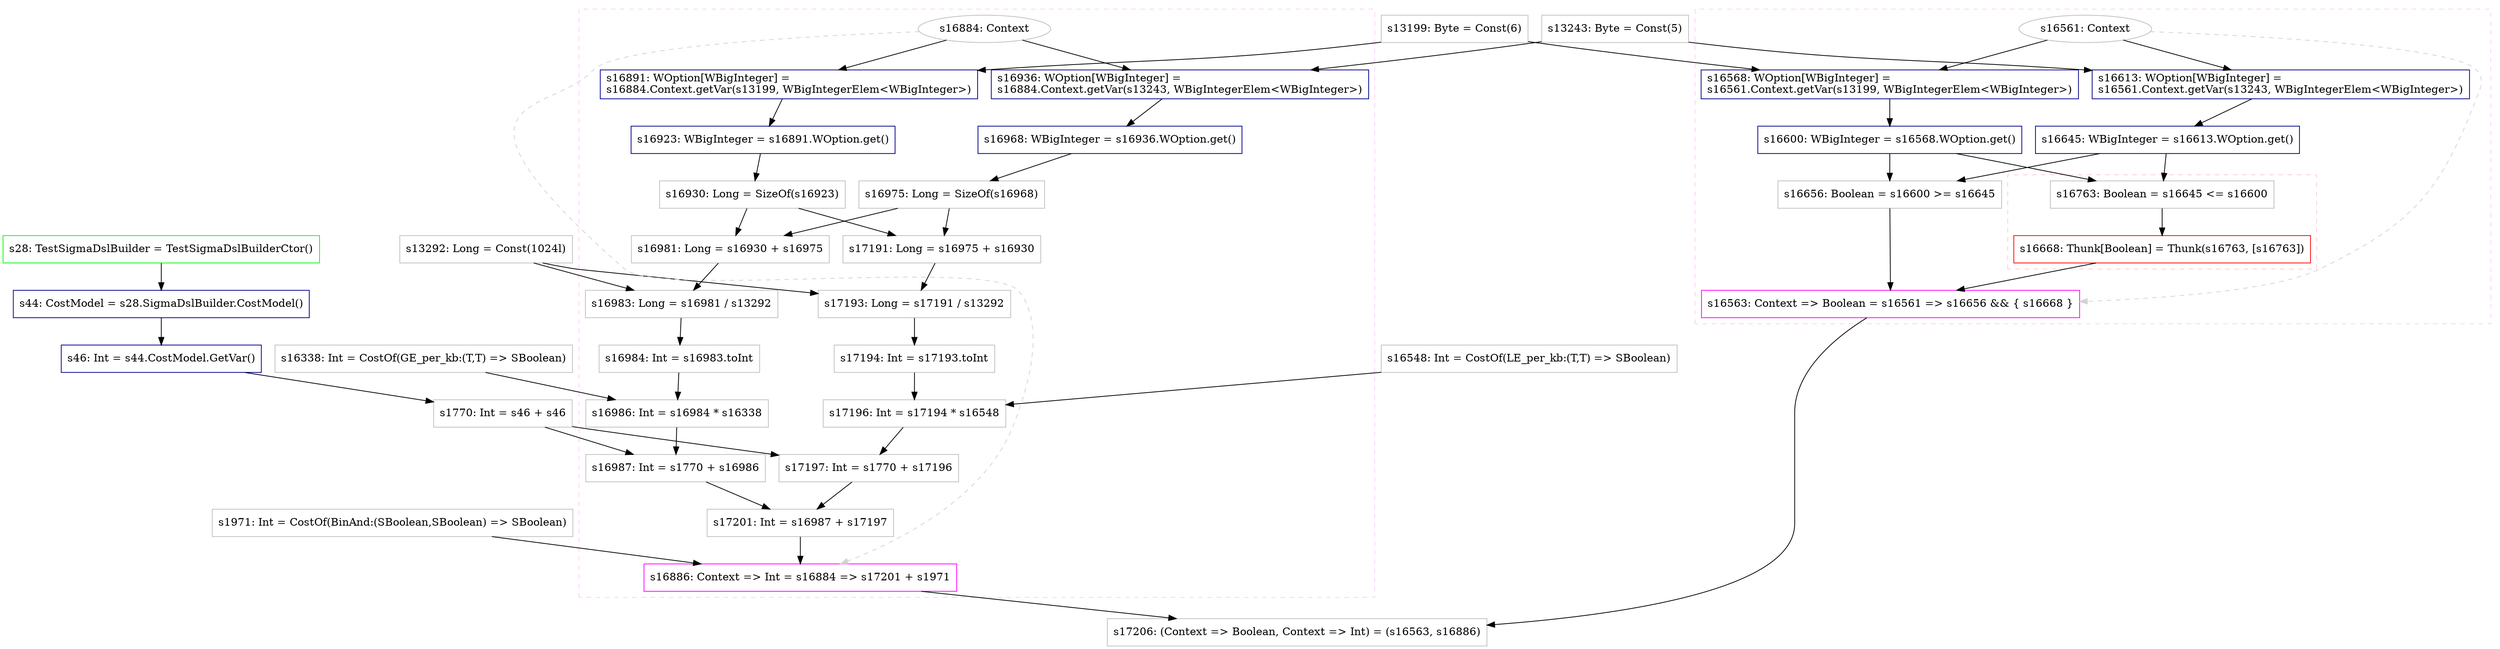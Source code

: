 digraph "R8" {
concentrate=true
node [style=filled, fillcolor=orangered]

"s13199" [
label="s13199: Byte = Const(6)"
shape=box, color=gray, tooltip="s13199:Byte", style=filled, fillcolor=white
]
"s13243" [
label="s13243: Byte = Const(5)"
shape=box, color=gray, tooltip="s13243:Byte", style=filled, fillcolor=white
]
subgraph cluster_s16563 {
style=dashed; color="#FFCCFF"
"s16561" [
label="s16561: Context"
shape=oval, color=gray, tooltip="s16561:Context", style=filled, fillcolor=white
]
"s16563" [
label="s16563: Context => Boolean = s16561 => s16656 && { s16668 }"
shape=box, color=magenta, tooltip="s16563:Context => Boolean", style=filled, fillcolor=white
]
{rank=source; s16561}
"s16568" [
label="s16568: WOption[WBigInteger] =\ls16561.Context.getVar(s13199, WBigIntegerElem<WBigInteger>)\l"
shape=box, color=darkblue, tooltip="s16568:WOption[WBigInteger]", style=filled, fillcolor=white
]
"s16600" [
label="s16600: WBigInteger = s16568.WOption.get()"
shape=box, color=darkblue, tooltip="s16600:WBigInteger", style=filled, fillcolor=white
]
"s16613" [
label="s16613: WOption[WBigInteger] =\ls16561.Context.getVar(s13243, WBigIntegerElem<WBigInteger>)\l"
shape=box, color=darkblue, tooltip="s16613:WOption[WBigInteger]", style=filled, fillcolor=white
]
"s16645" [
label="s16645: WBigInteger = s16613.WOption.get()"
shape=box, color=darkblue, tooltip="s16645:WBigInteger", style=filled, fillcolor=white
]
"s16656" [
label="s16656: Boolean = s16600 >= s16645"
shape=box, color=gray, tooltip="s16656:Boolean", style=filled, fillcolor=white
]
subgraph cluster_s16668 {
style=dashed; color="#FFCCCC"
"s16668" [
label="s16668: Thunk[Boolean] = Thunk(s16763, [s16763])"
shape=box, color=red, tooltip="s16668:Thunk[Boolean]", style=filled, fillcolor=white
]
"s16763" [
label="s16763: Boolean = s16645 <= s16600"
shape=box, color=gray, tooltip="s16763:Boolean", style=filled, fillcolor=white
]
{rank=sink; s16668}
}
{rank=sink; s16563}
}
"s1971" [
label="s1971: Int = CostOf(BinAnd:(SBoolean,SBoolean) => SBoolean)"
shape=box, color=gray, tooltip="s1971:Int", style=filled, fillcolor=white
]
"s16548" [
label="s16548: Int = CostOf(LE_per_kb:(T,T) => SBoolean)"
shape=box, color=gray, tooltip="s16548:Int", style=filled, fillcolor=white
]
"s16338" [
label="s16338: Int = CostOf(GE_per_kb:(T,T) => SBoolean)"
shape=box, color=gray, tooltip="s16338:Int", style=filled, fillcolor=white
]
"s13292" [
label="s13292: Long = Const(1024l)"
shape=box, color=gray, tooltip="s13292:Long", style=filled, fillcolor=white
]
"s28" [
label="s28: TestSigmaDslBuilder = TestSigmaDslBuilderCtor()"
shape=box, color=green, tooltip="s28:TestSigmaDslBuilder", style=filled, fillcolor=white
]
"s44" [
label="s44: CostModel = s28.SigmaDslBuilder.CostModel()"
shape=box, color=darkblue, tooltip="s44:CostModel", style=filled, fillcolor=white
]
"s46" [
label="s46: Int = s44.CostModel.GetVar()"
shape=box, color=darkblue, tooltip="s46:Int", style=filled, fillcolor=white
]
"s1770" [
label="s1770: Int = s46 + s46"
shape=box, color=gray, tooltip="s1770:Int", style=filled, fillcolor=white
]
subgraph cluster_s16886 {
style=dashed; color="#FFCCFF"
"s16884" [
label="s16884: Context"
shape=oval, color=gray, tooltip="s16884:Context", style=filled, fillcolor=white
]
"s16886" [
label="s16886: Context => Int = s16884 => s17201 + s1971"
shape=box, color=magenta, tooltip="s16886:Context => Int", style=filled, fillcolor=white
]
{rank=source; s16884}
"s16891" [
label="s16891: WOption[WBigInteger] =\ls16884.Context.getVar(s13199, WBigIntegerElem<WBigInteger>)\l"
shape=box, color=darkblue, tooltip="s16891:WOption[WBigInteger]", style=filled, fillcolor=white
]
"s16923" [
label="s16923: WBigInteger = s16891.WOption.get()"
shape=box, color=darkblue, tooltip="s16923:WBigInteger", style=filled, fillcolor=white
]
"s16930" [
label="s16930: Long = SizeOf(s16923)"
shape=box, color=gray, tooltip="s16930:Long", style=filled, fillcolor=white
]
"s16936" [
label="s16936: WOption[WBigInteger] =\ls16884.Context.getVar(s13243, WBigIntegerElem<WBigInteger>)\l"
shape=box, color=darkblue, tooltip="s16936:WOption[WBigInteger]", style=filled, fillcolor=white
]
"s16968" [
label="s16968: WBigInteger = s16936.WOption.get()"
shape=box, color=darkblue, tooltip="s16968:WBigInteger", style=filled, fillcolor=white
]
"s16975" [
label="s16975: Long = SizeOf(s16968)"
shape=box, color=gray, tooltip="s16975:Long", style=filled, fillcolor=white
]
"s16981" [
label="s16981: Long = s16930 + s16975"
shape=box, color=gray, tooltip="s16981:Long", style=filled, fillcolor=white
]
"s16983" [
label="s16983: Long = s16981 / s13292"
shape=box, color=gray, tooltip="s16983:Long", style=filled, fillcolor=white
]
"s16984" [
label="s16984: Int = s16983.toInt"
shape=box, color=gray, tooltip="s16984:Int", style=filled, fillcolor=white
]
"s16986" [
label="s16986: Int = s16984 * s16338"
shape=box, color=gray, tooltip="s16986:Int", style=filled, fillcolor=white
]
"s16987" [
label="s16987: Int = s1770 + s16986"
shape=box, color=gray, tooltip="s16987:Int", style=filled, fillcolor=white
]
"s17191" [
label="s17191: Long = s16975 + s16930"
shape=box, color=gray, tooltip="s17191:Long", style=filled, fillcolor=white
]
"s17193" [
label="s17193: Long = s17191 / s13292"
shape=box, color=gray, tooltip="s17193:Long", style=filled, fillcolor=white
]
"s17194" [
label="s17194: Int = s17193.toInt"
shape=box, color=gray, tooltip="s17194:Int", style=filled, fillcolor=white
]
"s17196" [
label="s17196: Int = s17194 * s16548"
shape=box, color=gray, tooltip="s17196:Int", style=filled, fillcolor=white
]
"s17197" [
label="s17197: Int = s1770 + s17196"
shape=box, color=gray, tooltip="s17197:Int", style=filled, fillcolor=white
]
"s17201" [
label="s17201: Int = s16987 + s17197"
shape=box, color=gray, tooltip="s17201:Int", style=filled, fillcolor=white
]
{rank=sink; s16886}
}
"s17206" [
label="s17206: (Context => Boolean, Context => Int) = (s16563, s16886)"
shape=box, color=gray, tooltip="s17206:(Context => Boolean, Context => Int)", style=filled, fillcolor=white
]
"s17193" -> "s17194" [style=solid]
"s16613" -> "s16645" [style=solid]
"s16561" -> "s16613" [style=solid]
"s13243" -> "s16613" [style=solid]
"s16763" -> "s16668" [style=solid]
"s1770" -> "s17197" [style=solid]
"s17196" -> "s17197" [style=solid]
"s44" -> "s46" [style=solid]
"s16563" -> "s17206" [style=solid]
"s16886" -> "s17206" [style=solid]
"s17191" -> "s17193" [style=solid]
"s13292" -> "s17193" [style=solid]
"s16930" -> "s16981" [style=solid]
"s16975" -> "s16981" [style=solid]
"s16936" -> "s16968" [style=solid]
"s16884" -> "s16936" [style=solid]
"s13243" -> "s16936" [style=solid]
"s16984" -> "s16986" [style=solid]
"s16338" -> "s16986" [style=solid]
"s17194" -> "s17196" [style=solid]
"s16548" -> "s17196" [style=solid]
"s16561" -> "s16568" [style=solid]
"s13199" -> "s16568" [style=solid]
"s16600" -> "s16656" [style=solid]
"s16645" -> "s16656" [style=solid]
"s16884" -> "s16886" [style=dashed, color=lightgray, weight=0]
"s17201" -> "s16886" [style=solid]
"s1971" -> "s16886" [style=solid]
"s16891" -> "s16923" [style=solid]
"s28" -> "s44" [style=solid]
"s16568" -> "s16600" [style=solid]
"s16983" -> "s16984" [style=solid]
"s16975" -> "s17191" [style=solid]
"s16930" -> "s17191" [style=solid]
"s46" -> "s1770" [style=solid]
"s46" -> "s1770" [style=solid]
"s1770" -> "s16987" [style=solid]
"s16986" -> "s16987" [style=solid]
"s16645" -> "s16763" [style=solid]
"s16600" -> "s16763" [style=solid]
"s16981" -> "s16983" [style=solid]
"s13292" -> "s16983" [style=solid]
"s16968" -> "s16975" [style=solid]
"s16987" -> "s17201" [style=solid]
"s17197" -> "s17201" [style=solid]
"s16884" -> "s16891" [style=solid]
"s13199" -> "s16891" [style=solid]
"s16923" -> "s16930" [style=solid]
"s16561" -> "s16563" [style=dashed, color=lightgray, weight=0]
"s16656" -> "s16563" [style=solid]
"s16668" -> "s16563" [style=solid]
}
